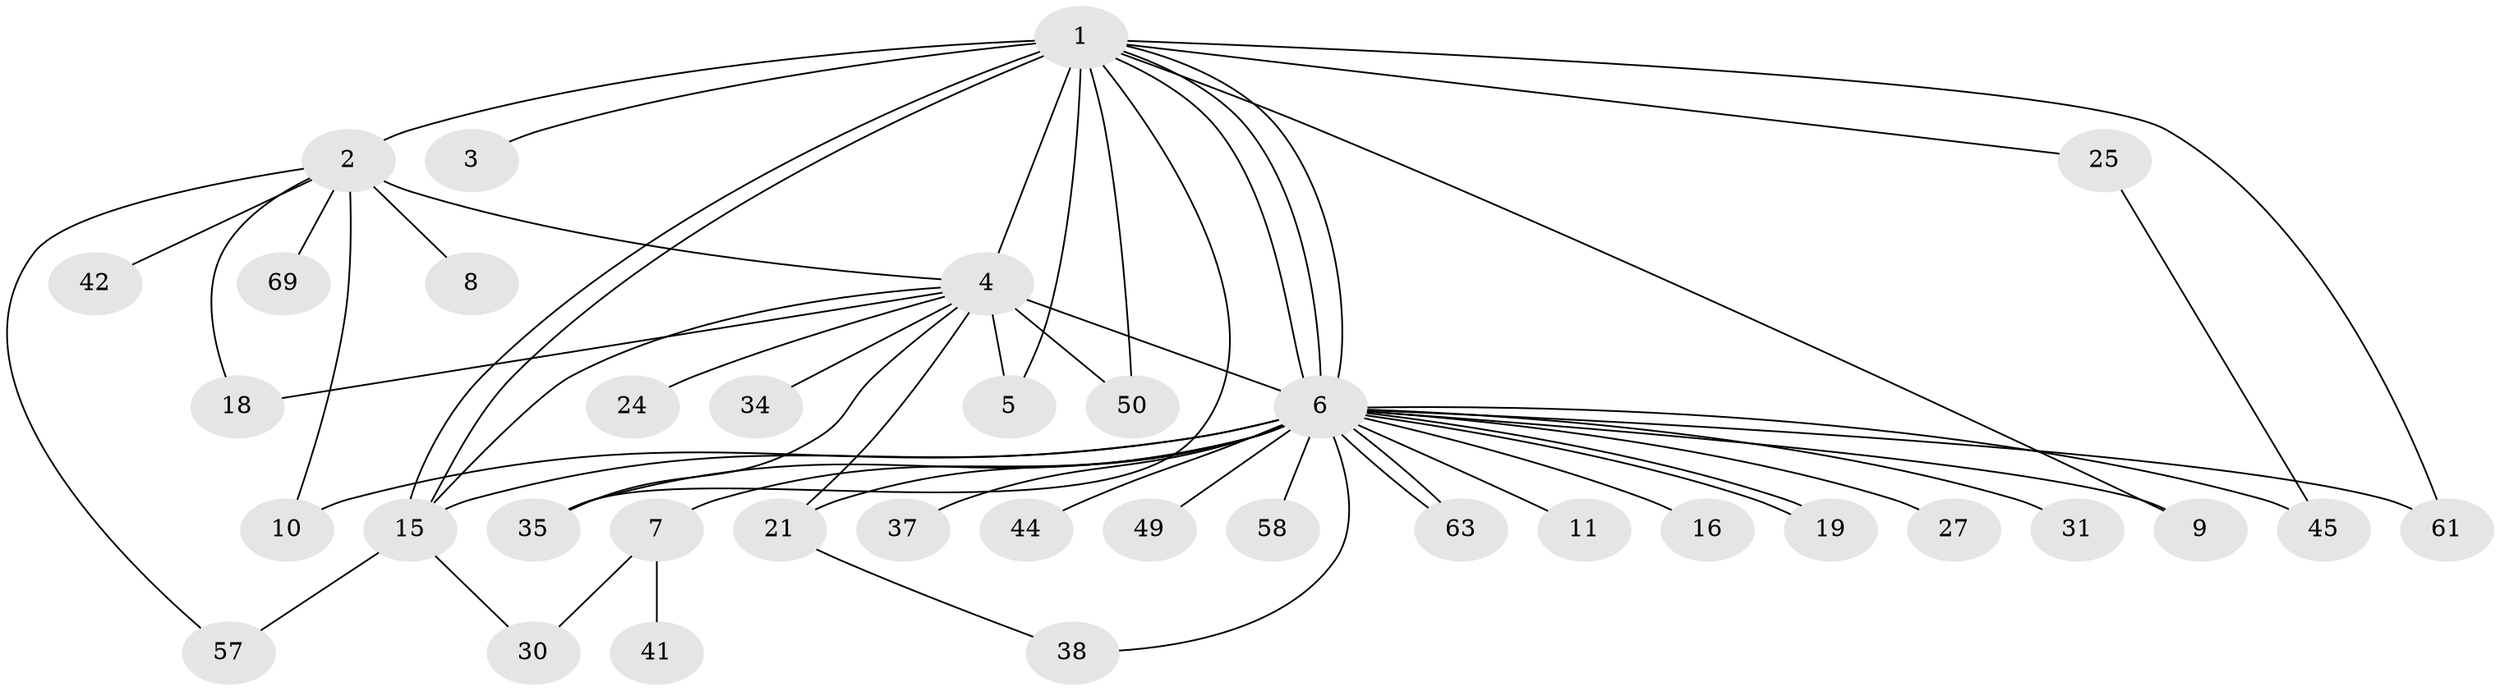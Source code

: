// original degree distribution, {22: 0.0136986301369863, 9: 0.0136986301369863, 1: 0.3287671232876712, 8: 0.0273972602739726, 2: 0.3561643835616438, 29: 0.0136986301369863, 4: 0.0958904109589041, 3: 0.0958904109589041, 5: 0.0273972602739726, 6: 0.0136986301369863, 7: 0.0136986301369863}
// Generated by graph-tools (version 1.1) at 2025/14/03/09/25 04:14:22]
// undirected, 36 vertices, 57 edges
graph export_dot {
graph [start="1"]
  node [color=gray90,style=filled];
  1;
  2;
  3;
  4 [super="+36+62+39+17+14"];
  5 [super="+26"];
  6 [super="+12+13+43"];
  7 [super="+71+22"];
  8;
  9 [super="+70"];
  10;
  11;
  15 [super="+51"];
  16;
  18 [super="+32"];
  19 [super="+67"];
  21 [super="+28"];
  24;
  25;
  27;
  30;
  31;
  34;
  35 [super="+46"];
  37 [super="+47"];
  38;
  41;
  42;
  44;
  45;
  49;
  50;
  57 [super="+60"];
  58;
  61;
  63;
  69;
  1 -- 2;
  1 -- 3;
  1 -- 4 [weight=5];
  1 -- 5 [weight=3];
  1 -- 6 [weight=2];
  1 -- 6;
  1 -- 6;
  1 -- 9;
  1 -- 15;
  1 -- 15;
  1 -- 25;
  1 -- 35;
  1 -- 50;
  1 -- 61;
  2 -- 4 [weight=2];
  2 -- 8;
  2 -- 10;
  2 -- 18;
  2 -- 42;
  2 -- 57;
  2 -- 69;
  4 -- 35;
  4 -- 18;
  4 -- 6 [weight=5];
  4 -- 34;
  4 -- 5 [weight=2];
  4 -- 15;
  4 -- 50;
  4 -- 21;
  4 -- 24;
  6 -- 7;
  6 -- 10;
  6 -- 11;
  6 -- 16;
  6 -- 19;
  6 -- 19;
  6 -- 21;
  6 -- 27;
  6 -- 31;
  6 -- 35;
  6 -- 37;
  6 -- 38;
  6 -- 44;
  6 -- 58;
  6 -- 61;
  6 -- 63;
  6 -- 63;
  6 -- 9;
  6 -- 49;
  6 -- 45;
  6 -- 15;
  7 -- 41;
  7 -- 30;
  15 -- 30;
  15 -- 57;
  21 -- 38;
  25 -- 45;
}
